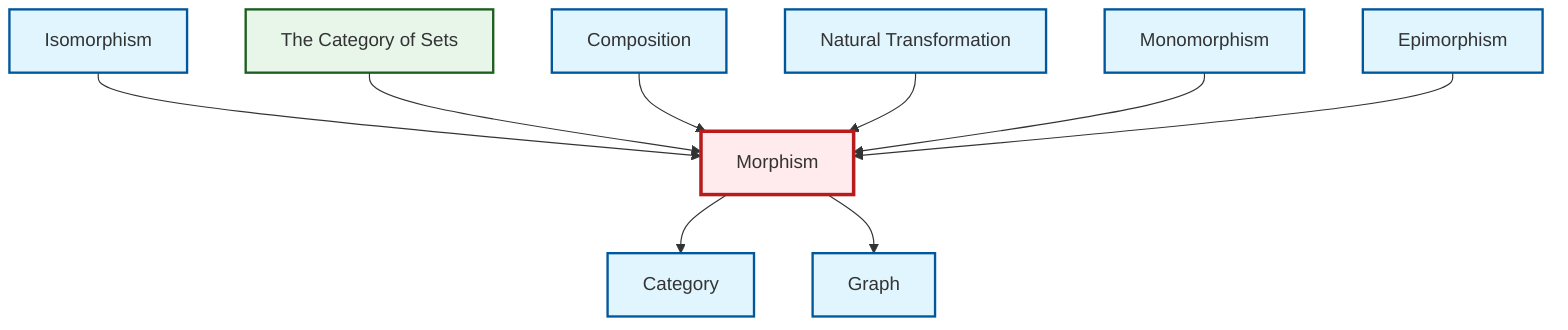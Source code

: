 graph TD
    classDef definition fill:#e1f5fe,stroke:#01579b,stroke-width:2px
    classDef theorem fill:#f3e5f5,stroke:#4a148c,stroke-width:2px
    classDef axiom fill:#fff3e0,stroke:#e65100,stroke-width:2px
    classDef example fill:#e8f5e9,stroke:#1b5e20,stroke-width:2px
    classDef current fill:#ffebee,stroke:#b71c1c,stroke-width:3px
    def-graph["Graph"]:::definition
    def-morphism["Morphism"]:::definition
    def-natural-transformation["Natural Transformation"]:::definition
    def-isomorphism["Isomorphism"]:::definition
    def-composition["Composition"]:::definition
    def-category["Category"]:::definition
    def-monomorphism["Monomorphism"]:::definition
    def-epimorphism["Epimorphism"]:::definition
    ex-set-category["The Category of Sets"]:::example
    def-isomorphism --> def-morphism
    ex-set-category --> def-morphism
    def-composition --> def-morphism
    def-natural-transformation --> def-morphism
    def-morphism --> def-category
    def-monomorphism --> def-morphism
    def-epimorphism --> def-morphism
    def-morphism --> def-graph
    class def-morphism current